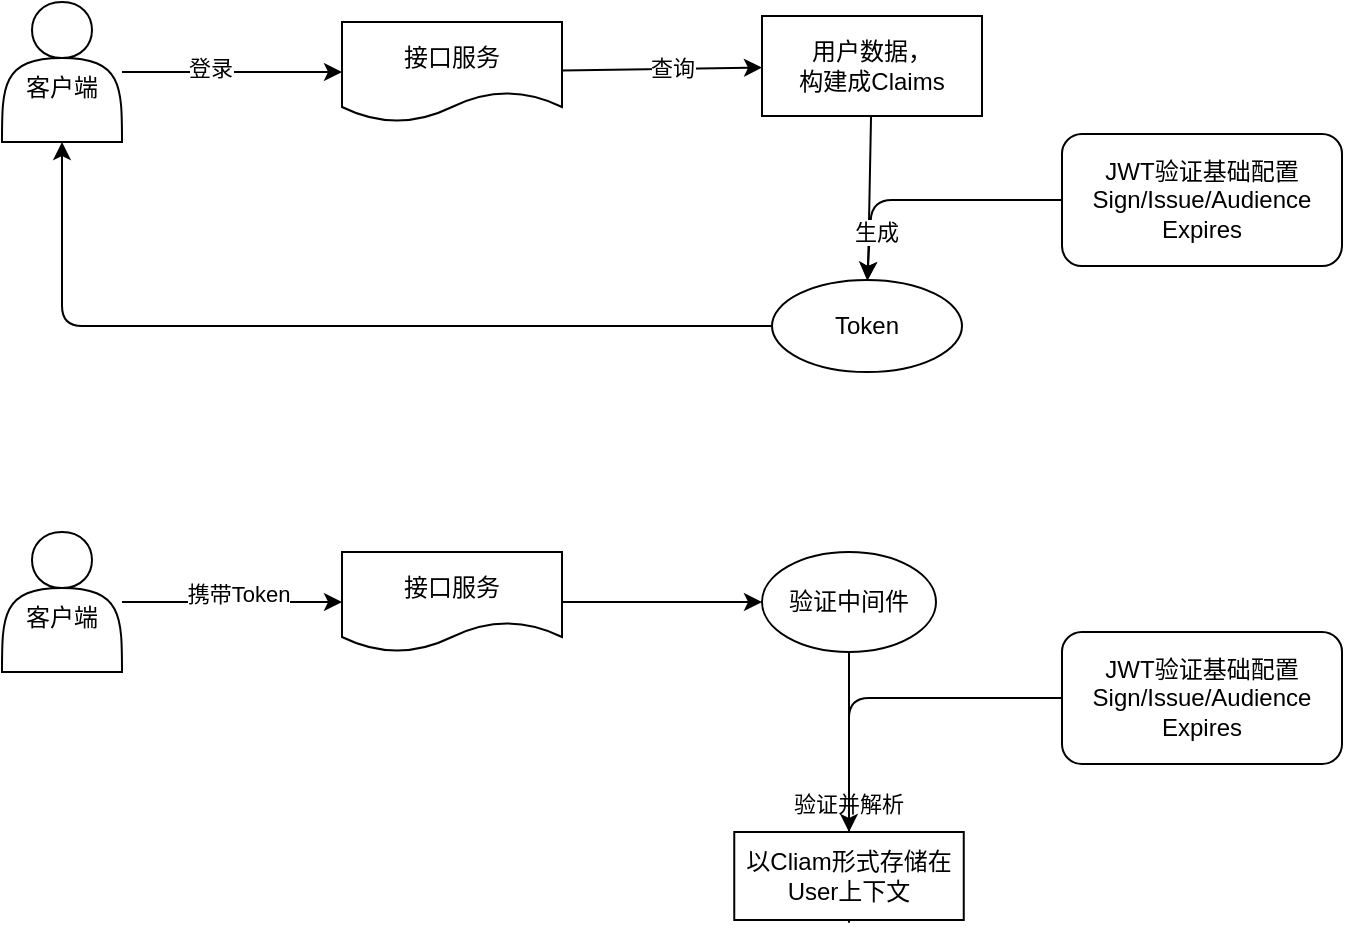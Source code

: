 <mxfile>
    <diagram id="H9Vp5zmnF_8tUMjkM5L0" name="Page-1">
        <mxGraphModel dx="823" dy="570" grid="1" gridSize="10" guides="1" tooltips="1" connect="1" arrows="1" fold="1" page="1" pageScale="1" pageWidth="1169" pageHeight="827" math="0" shadow="0">
            <root>
                <mxCell id="0"/>
                <mxCell id="1" parent="0"/>
                <mxCell id="13" style="edgeStyle=none;html=1;entryX=0.5;entryY=0;entryDx=0;entryDy=0;" edge="1" parent="1" source="2" target="10">
                    <mxGeometry relative="1" as="geometry">
                        <Array as="points">
                            <mxPoint x="635" y="294"/>
                        </Array>
                    </mxGeometry>
                </mxCell>
                <mxCell id="2" value="JWT验证基础配置&lt;br&gt;Sign/Issue/Audience&lt;br&gt;Expires" style="rounded=1;whiteSpace=wrap;html=1;" vertex="1" parent="1">
                    <mxGeometry x="730" y="261" width="140" height="66" as="geometry"/>
                </mxCell>
                <mxCell id="5" style="edgeStyle=none;html=1;entryX=0;entryY=0.5;entryDx=0;entryDy=0;" edge="1" parent="1" source="3" target="4">
                    <mxGeometry relative="1" as="geometry"/>
                </mxCell>
                <mxCell id="6" value="登录" style="edgeLabel;html=1;align=center;verticalAlign=middle;resizable=0;points=[];" vertex="1" connectable="0" parent="5">
                    <mxGeometry x="-0.2" y="2" relative="1" as="geometry">
                        <mxPoint as="offset"/>
                    </mxGeometry>
                </mxCell>
                <mxCell id="3" value="&lt;br&gt;客户端" style="shape=actor;whiteSpace=wrap;html=1;" vertex="1" parent="1">
                    <mxGeometry x="200" y="195" width="60" height="70" as="geometry"/>
                </mxCell>
                <mxCell id="8" value="" style="edgeStyle=none;html=1;" edge="1" parent="1" source="4" target="7">
                    <mxGeometry relative="1" as="geometry"/>
                </mxCell>
                <mxCell id="9" value="查询" style="edgeLabel;html=1;align=center;verticalAlign=middle;resizable=0;points=[];" vertex="1" connectable="0" parent="8">
                    <mxGeometry x="0.3" y="-2" relative="1" as="geometry">
                        <mxPoint x="-10" y="-3" as="offset"/>
                    </mxGeometry>
                </mxCell>
                <mxCell id="4" value="接口服务" style="shape=document;whiteSpace=wrap;html=1;boundedLbl=1;" vertex="1" parent="1">
                    <mxGeometry x="370" y="205" width="110" height="50" as="geometry"/>
                </mxCell>
                <mxCell id="11" style="edgeStyle=none;html=1;" edge="1" parent="1" source="7" target="10">
                    <mxGeometry relative="1" as="geometry"/>
                </mxCell>
                <mxCell id="28" value="生成" style="edgeLabel;html=1;align=center;verticalAlign=middle;resizable=0;points=[];" vertex="1" connectable="0" parent="11">
                    <mxGeometry x="-0.587" y="3" relative="1" as="geometry">
                        <mxPoint y="41" as="offset"/>
                    </mxGeometry>
                </mxCell>
                <mxCell id="7" value="用户数据，&lt;br&gt;构建成Claims&lt;br&gt;" style="rounded=0;whiteSpace=wrap;html=1;" vertex="1" parent="1">
                    <mxGeometry x="580" y="202" width="110" height="50" as="geometry"/>
                </mxCell>
                <mxCell id="16" style="edgeStyle=orthogonalEdgeStyle;html=1;entryX=0.5;entryY=1;entryDx=0;entryDy=0;" edge="1" parent="1" source="10" target="3">
                    <mxGeometry relative="1" as="geometry"/>
                </mxCell>
                <mxCell id="10" value="Token" style="ellipse;whiteSpace=wrap;html=1;" vertex="1" parent="1">
                    <mxGeometry x="585" y="334" width="95" height="46" as="geometry"/>
                </mxCell>
                <mxCell id="23" style="edgeStyle=orthogonalEdgeStyle;html=1;entryX=0;entryY=0.5;entryDx=0;entryDy=0;" edge="1" parent="1" source="17" target="22">
                    <mxGeometry relative="1" as="geometry"/>
                </mxCell>
                <mxCell id="17" value="接口服务" style="shape=document;whiteSpace=wrap;html=1;boundedLbl=1;" vertex="1" parent="1">
                    <mxGeometry x="370" y="470" width="110" height="50" as="geometry"/>
                </mxCell>
                <mxCell id="20" style="edgeStyle=orthogonalEdgeStyle;html=1;" edge="1" parent="1" source="18" target="17">
                    <mxGeometry relative="1" as="geometry"/>
                </mxCell>
                <mxCell id="21" value="携带Token" style="edgeLabel;html=1;align=center;verticalAlign=middle;resizable=0;points=[];" vertex="1" connectable="0" parent="20">
                    <mxGeometry x="0.273" y="4" relative="1" as="geometry">
                        <mxPoint x="-12" as="offset"/>
                    </mxGeometry>
                </mxCell>
                <mxCell id="18" value="&lt;br&gt;客户端" style="shape=actor;whiteSpace=wrap;html=1;" vertex="1" parent="1">
                    <mxGeometry x="200" y="460" width="60" height="70" as="geometry"/>
                </mxCell>
                <mxCell id="26" value="验证并解析" style="edgeStyle=orthogonalEdgeStyle;html=1;entryX=0.5;entryY=0;entryDx=0;entryDy=0;exitX=0.5;exitY=1;exitDx=0;exitDy=0;" edge="1" parent="1" source="22" target="25">
                    <mxGeometry x="-0.2" y="-1" relative="1" as="geometry">
                        <mxPoint x="520" y="540" as="targetPoint"/>
                        <Array as="points">
                            <mxPoint x="623" y="660"/>
                        </Array>
                        <mxPoint as="offset"/>
                    </mxGeometry>
                </mxCell>
                <mxCell id="22" value="验证中间件" style="ellipse;whiteSpace=wrap;html=1;" vertex="1" parent="1">
                    <mxGeometry x="580" y="470" width="87" height="50" as="geometry"/>
                </mxCell>
                <mxCell id="27" style="edgeStyle=orthogonalEdgeStyle;html=1;entryX=0.5;entryY=0;entryDx=0;entryDy=0;" edge="1" parent="1" source="24" target="25">
                    <mxGeometry relative="1" as="geometry"/>
                </mxCell>
                <mxCell id="24" value="JWT验证基础配置&lt;br&gt;Sign/Issue/Audience&lt;br&gt;Expires" style="rounded=1;whiteSpace=wrap;html=1;" vertex="1" parent="1">
                    <mxGeometry x="730" y="510" width="140" height="66" as="geometry"/>
                </mxCell>
                <mxCell id="25" value="以Cliam形式存储在User上下文" style="whiteSpace=wrap;html=1;" vertex="1" parent="1">
                    <mxGeometry x="566.13" y="610" width="114.75" height="44" as="geometry"/>
                </mxCell>
            </root>
        </mxGraphModel>
    </diagram>
</mxfile>